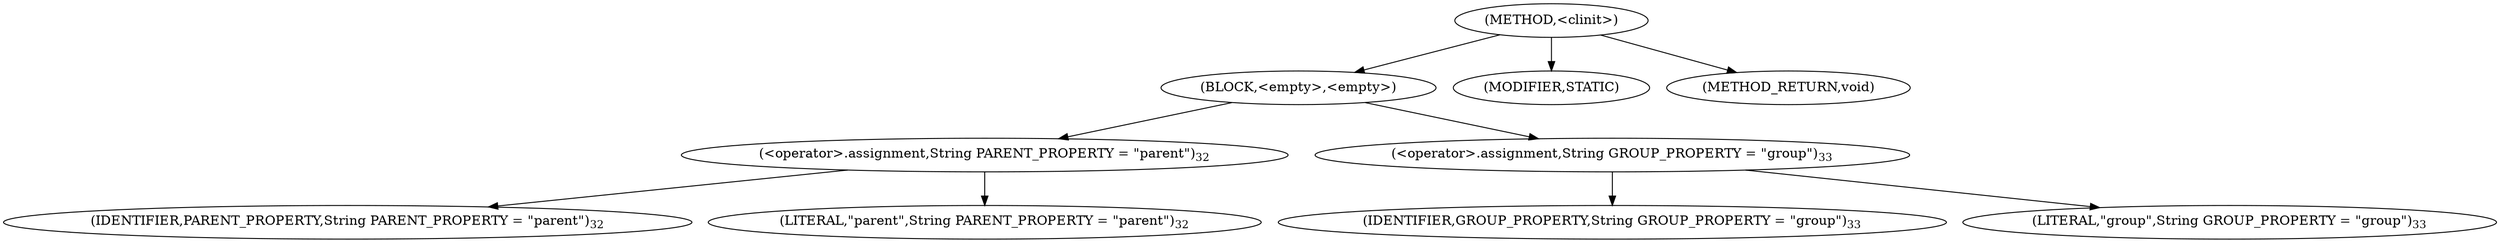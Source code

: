 digraph "&lt;clinit&gt;" {  
"196" [label = <(METHOD,&lt;clinit&gt;)> ]
"197" [label = <(BLOCK,&lt;empty&gt;,&lt;empty&gt;)> ]
"198" [label = <(&lt;operator&gt;.assignment,String PARENT_PROPERTY = &quot;parent&quot;)<SUB>32</SUB>> ]
"199" [label = <(IDENTIFIER,PARENT_PROPERTY,String PARENT_PROPERTY = &quot;parent&quot;)<SUB>32</SUB>> ]
"200" [label = <(LITERAL,&quot;parent&quot;,String PARENT_PROPERTY = &quot;parent&quot;)<SUB>32</SUB>> ]
"201" [label = <(&lt;operator&gt;.assignment,String GROUP_PROPERTY = &quot;group&quot;)<SUB>33</SUB>> ]
"202" [label = <(IDENTIFIER,GROUP_PROPERTY,String GROUP_PROPERTY = &quot;group&quot;)<SUB>33</SUB>> ]
"203" [label = <(LITERAL,&quot;group&quot;,String GROUP_PROPERTY = &quot;group&quot;)<SUB>33</SUB>> ]
"204" [label = <(MODIFIER,STATIC)> ]
"205" [label = <(METHOD_RETURN,void)> ]
  "196" -> "197" 
  "196" -> "204" 
  "196" -> "205" 
  "197" -> "198" 
  "197" -> "201" 
  "198" -> "199" 
  "198" -> "200" 
  "201" -> "202" 
  "201" -> "203" 
}
